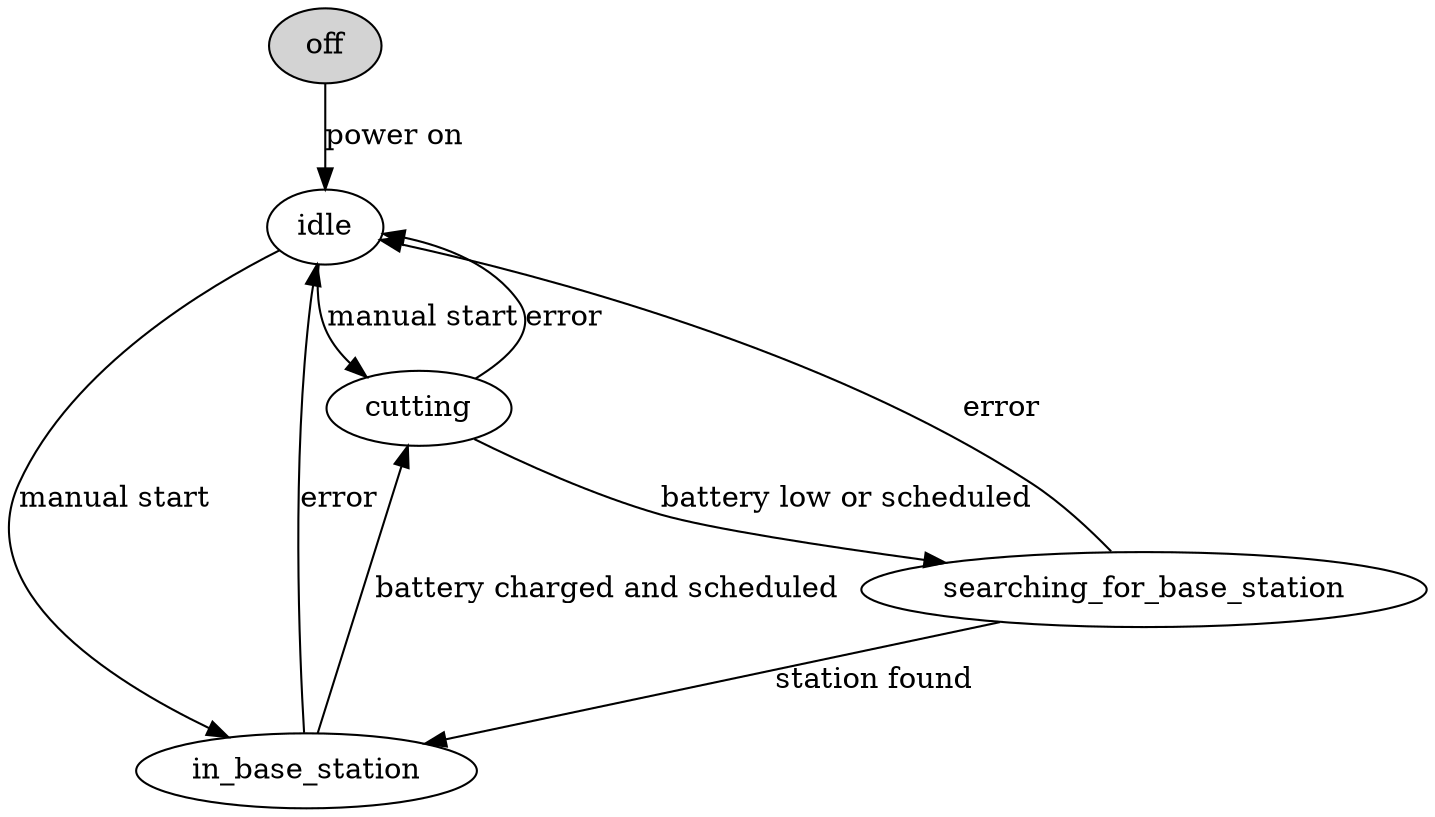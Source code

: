 digraph robot_state_diagram {
  off [style=filled];
  off -> idle [label="power on"];
  idle -> cutting [label="manual start"];
  idle -> in_base_station [label="manual start"];
  cutting -> idle [label="error"];
  cutting -> searching_for_base_station [label="battery low or scheduled"];
  searching_for_base_station -> in_base_station [label="station found"];
  searching_for_base_station -> idle [label="error"];
  in_base_station -> cutting [label="battery charged and scheduled"];
  in_base_station -> idle [label="error"];
}
